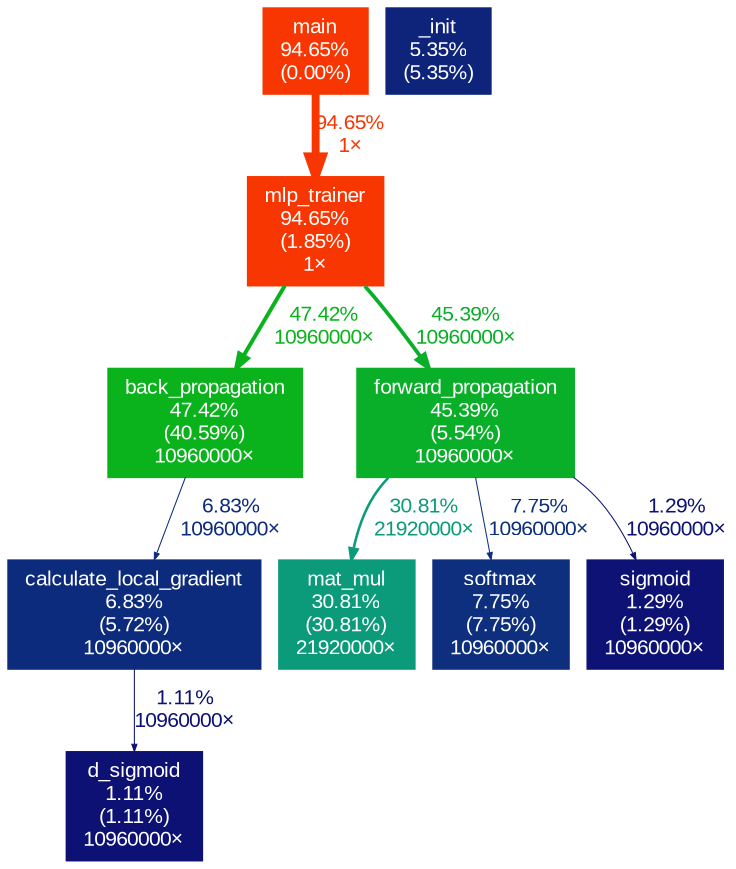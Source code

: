 digraph {
	graph [fontname=Arial, nodesep=0.125, ranksep=0.25];
	node [fontcolor=white, fontname=Arial, height=0, shape=box, style=filled, width=0];
	edge [fontname=Arial];
	1 [color="#f73601", fontcolor="#ffffff", fontsize="10.00", label="mlp_trainer\n94.65%\n(1.85%)\n1×"];
	1 -> 3 [arrowsize="0.69", color="#0ab21b", fontcolor="#0ab21b", fontsize="10.00", label="47.42%\n10960000×", labeldistance="1.90", penwidth="1.90"];
	1 -> 4 [arrowsize="0.67", color="#0aaf29", fontcolor="#0aaf29", fontsize="10.00", label="45.39%\n10960000×", labeldistance="1.82", penwidth="1.82"];
	2 [color="#f73601", fontcolor="#ffffff", fontsize="10.00", label="main\n94.65%\n(0.00%)"];
	2 -> 1 [arrowsize="0.97", color="#f73601", fontcolor="#f73601", fontsize="10.00", label="94.65%\n1×", labeldistance="3.79", penwidth="3.79"];
	3 [color="#0ab21b", fontcolor="#ffffff", fontsize="10.00", label="back_propagation\n47.42%\n(40.59%)\n10960000×"];
	3 -> 7 [arrowsize="0.35", color="#0d2b7c", fontcolor="#0d2b7c", fontsize="10.00", label="6.83%\n10960000×", labeldistance="0.50", penwidth="0.50"];
	4 [color="#0aaf29", fontcolor="#ffffff", fontsize="10.00", label="forward_propagation\n45.39%\n(5.54%)\n10960000×"];
	4 -> 5 [arrowsize="0.56", color="#0c9b7a", fontcolor="#0c9b7a", fontsize="10.00", label="30.81%\n21920000×", labeldistance="1.23", penwidth="1.23"];
	4 -> 6 [arrowsize="0.35", color="#0d2f7d", fontcolor="#0d2f7d", fontsize="10.00", label="7.75%\n10960000×", labeldistance="0.50", penwidth="0.50"];
	4 -> 9 [arrowsize="0.35", color="#0d1274", fontcolor="#0d1274", fontsize="10.00", label="1.29%\n10960000×", labeldistance="0.50", penwidth="0.50"];
	5 [color="#0c9b7a", fontcolor="#ffffff", fontsize="10.00", label="mat_mul\n30.81%\n(30.81%)\n21920000×"];
	6 [color="#0d2f7d", fontcolor="#ffffff", fontsize="10.00", label="softmax\n7.75%\n(7.75%)\n10960000×"];
	7 [color="#0d2b7c", fontcolor="#ffffff", fontsize="10.00", label="calculate_local_gradient\n6.83%\n(5.72%)\n10960000×"];
	7 -> 10 [arrowsize="0.35", color="#0d1174", fontcolor="#0d1174", fontsize="10.00", label="1.11%\n10960000×", labeldistance="0.50", penwidth="0.50"];
	8 [color="#0d247a", fontcolor="#ffffff", fontsize="10.00", label="_init\n5.35%\n(5.35%)"];
	9 [color="#0d1274", fontcolor="#ffffff", fontsize="10.00", label="sigmoid\n1.29%\n(1.29%)\n10960000×"];
	10 [color="#0d1174", fontcolor="#ffffff", fontsize="10.00", label="d_sigmoid\n1.11%\n(1.11%)\n10960000×"];
}
